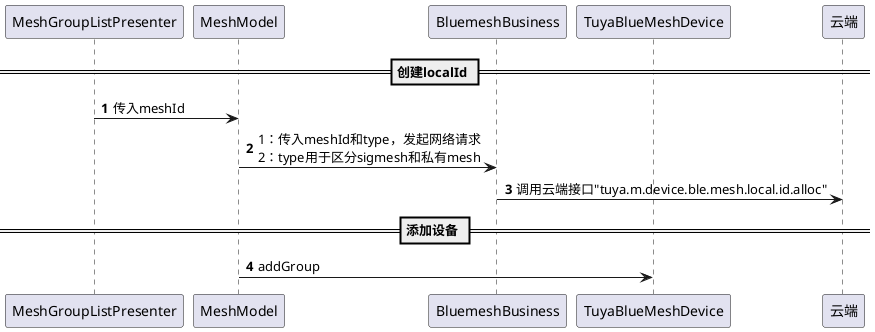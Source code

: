 @startuml
'https://plantuml.com/sequence-diagram

autonumber
== 创建localId ==
participant MeshGroupListPresenter order 1
participant MeshModel order 2
participant BluemeshBusiness order 3
participant TuyaBlueMeshDevice order 4
participant 云端 order 100
MeshGroupListPresenter -> MeshModel : 传入meshId
MeshModel -> BluemeshBusiness : 1：传入meshId和type，发起网络请求\n2：type用于区分sigmesh和私有mesh
BluemeshBusiness -> 云端 : 调用云端接口"tuya.m.device.ble.mesh.local.id.alloc"
== 添加设备 ==
MeshModel -> TuyaBlueMeshDevice : addGroup
@enduml